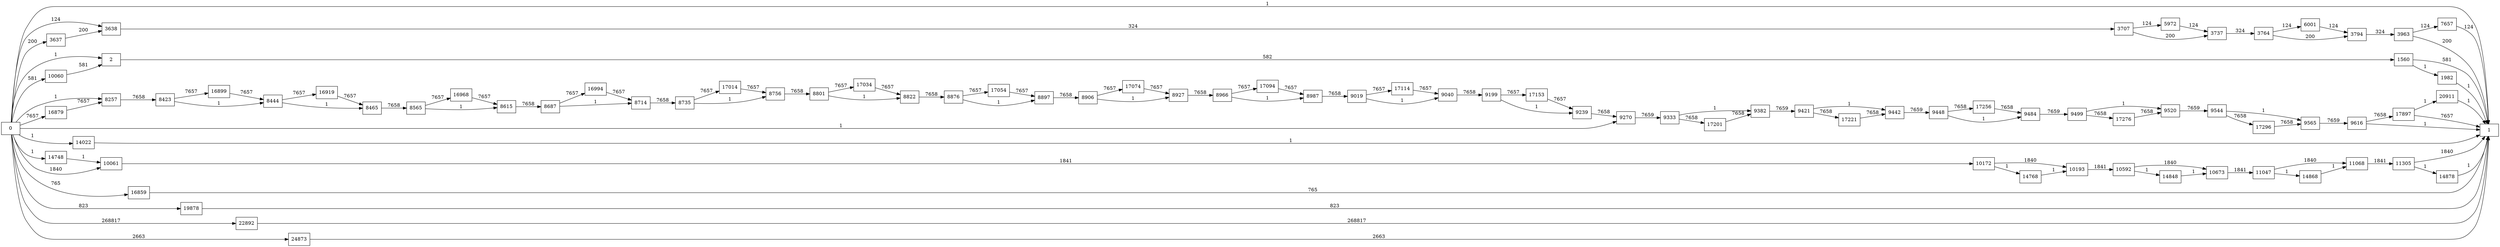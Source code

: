digraph {
	graph [rankdir=LR]
	node [shape=rectangle]
	2 -> 1560 [label=582]
	1560 -> 1 [label=581]
	1560 -> 1982 [label=1]
	1982 -> 1 [label=1]
	3637 -> 3638 [label=200]
	3638 -> 3707 [label=324]
	3707 -> 3737 [label=200]
	3707 -> 5972 [label=124]
	3737 -> 3764 [label=324]
	3764 -> 3794 [label=200]
	3764 -> 6001 [label=124]
	3794 -> 3963 [label=324]
	3963 -> 1 [label=200]
	3963 -> 7657 [label=124]
	5972 -> 3737 [label=124]
	6001 -> 3794 [label=124]
	7657 -> 1 [label=124]
	8257 -> 8423 [label=7658]
	8423 -> 8444 [label=1]
	8423 -> 16899 [label=7657]
	8444 -> 8465 [label=1]
	8444 -> 16919 [label=7657]
	8465 -> 8565 [label=7658]
	8565 -> 8615 [label=1]
	8565 -> 16968 [label=7657]
	8615 -> 8687 [label=7658]
	8687 -> 8714 [label=1]
	8687 -> 16994 [label=7657]
	8714 -> 8735 [label=7658]
	8735 -> 8756 [label=1]
	8735 -> 17014 [label=7657]
	8756 -> 8801 [label=7658]
	8801 -> 8822 [label=1]
	8801 -> 17034 [label=7657]
	8822 -> 8876 [label=7658]
	8876 -> 8897 [label=1]
	8876 -> 17054 [label=7657]
	8897 -> 8906 [label=7658]
	8906 -> 8927 [label=1]
	8906 -> 17074 [label=7657]
	8927 -> 8966 [label=7658]
	8966 -> 8987 [label=1]
	8966 -> 17094 [label=7657]
	8987 -> 9019 [label=7658]
	9019 -> 9040 [label=1]
	9019 -> 17114 [label=7657]
	9040 -> 9199 [label=7658]
	9199 -> 9239 [label=1]
	9199 -> 17153 [label=7657]
	9239 -> 9270 [label=7658]
	9270 -> 9333 [label=7659]
	9333 -> 9382 [label=1]
	9333 -> 17201 [label=7658]
	9382 -> 9421 [label=7659]
	9421 -> 9442 [label=1]
	9421 -> 17221 [label=7658]
	9442 -> 9448 [label=7659]
	9448 -> 9484 [label=1]
	9448 -> 17256 [label=7658]
	9484 -> 9499 [label=7659]
	9499 -> 9520 [label=1]
	9499 -> 17276 [label=7658]
	9520 -> 9544 [label=7659]
	9544 -> 9565 [label=1]
	9544 -> 17296 [label=7658]
	9565 -> 9616 [label=7659]
	9616 -> 1 [label=1]
	9616 -> 17897 [label=7658]
	10060 -> 2 [label=581]
	10061 -> 10172 [label=1841]
	10172 -> 10193 [label=1840]
	10172 -> 14768 [label=1]
	10193 -> 10592 [label=1841]
	10592 -> 10673 [label=1840]
	10592 -> 14848 [label=1]
	10673 -> 11047 [label=1841]
	11047 -> 11068 [label=1840]
	11047 -> 14868 [label=1]
	11068 -> 11305 [label=1841]
	11305 -> 1 [label=1840]
	11305 -> 14878 [label=1]
	14022 -> 1 [label=1]
	14748 -> 10061 [label=1]
	14768 -> 10193 [label=1]
	14848 -> 10673 [label=1]
	14868 -> 11068 [label=1]
	14878 -> 1 [label=1]
	16859 -> 1 [label=765]
	16879 -> 8257 [label=7657]
	16899 -> 8444 [label=7657]
	16919 -> 8465 [label=7657]
	16968 -> 8615 [label=7657]
	16994 -> 8714 [label=7657]
	17014 -> 8756 [label=7657]
	17034 -> 8822 [label=7657]
	17054 -> 8897 [label=7657]
	17074 -> 8927 [label=7657]
	17094 -> 8987 [label=7657]
	17114 -> 9040 [label=7657]
	17153 -> 9239 [label=7657]
	17201 -> 9382 [label=7658]
	17221 -> 9442 [label=7658]
	17256 -> 9484 [label=7658]
	17276 -> 9520 [label=7658]
	17296 -> 9565 [label=7658]
	17897 -> 1 [label=7657]
	17897 -> 20911 [label=1]
	19878 -> 1 [label=823]
	20911 -> 1 [label=1]
	22892 -> 1 [label=268817]
	24873 -> 1 [label=2663]
	0 -> 2 [label=1]
	0 -> 3638 [label=124]
	0 -> 10061 [label=1840]
	0 -> 9270 [label=1]
	0 -> 3637 [label=200]
	0 -> 1 [label=1]
	0 -> 8257 [label=1]
	0 -> 10060 [label=581]
	0 -> 14022 [label=1]
	0 -> 14748 [label=1]
	0 -> 16859 [label=765]
	0 -> 16879 [label=7657]
	0 -> 19878 [label=823]
	0 -> 22892 [label=268817]
	0 -> 24873 [label=2663]
}
